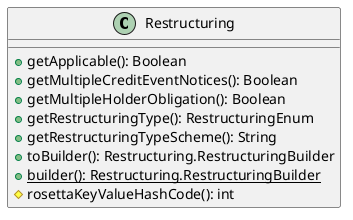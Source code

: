 @startuml

    class Restructuring [[Restructuring.html]] {
        +getApplicable(): Boolean
        +getMultipleCreditEventNotices(): Boolean
        +getMultipleHolderObligation(): Boolean
        +getRestructuringType(): RestructuringEnum
        +getRestructuringTypeScheme(): String
        +toBuilder(): Restructuring.RestructuringBuilder
        {static} +builder(): Restructuring.RestructuringBuilder
        #rosettaKeyValueHashCode(): int
    }

@enduml
